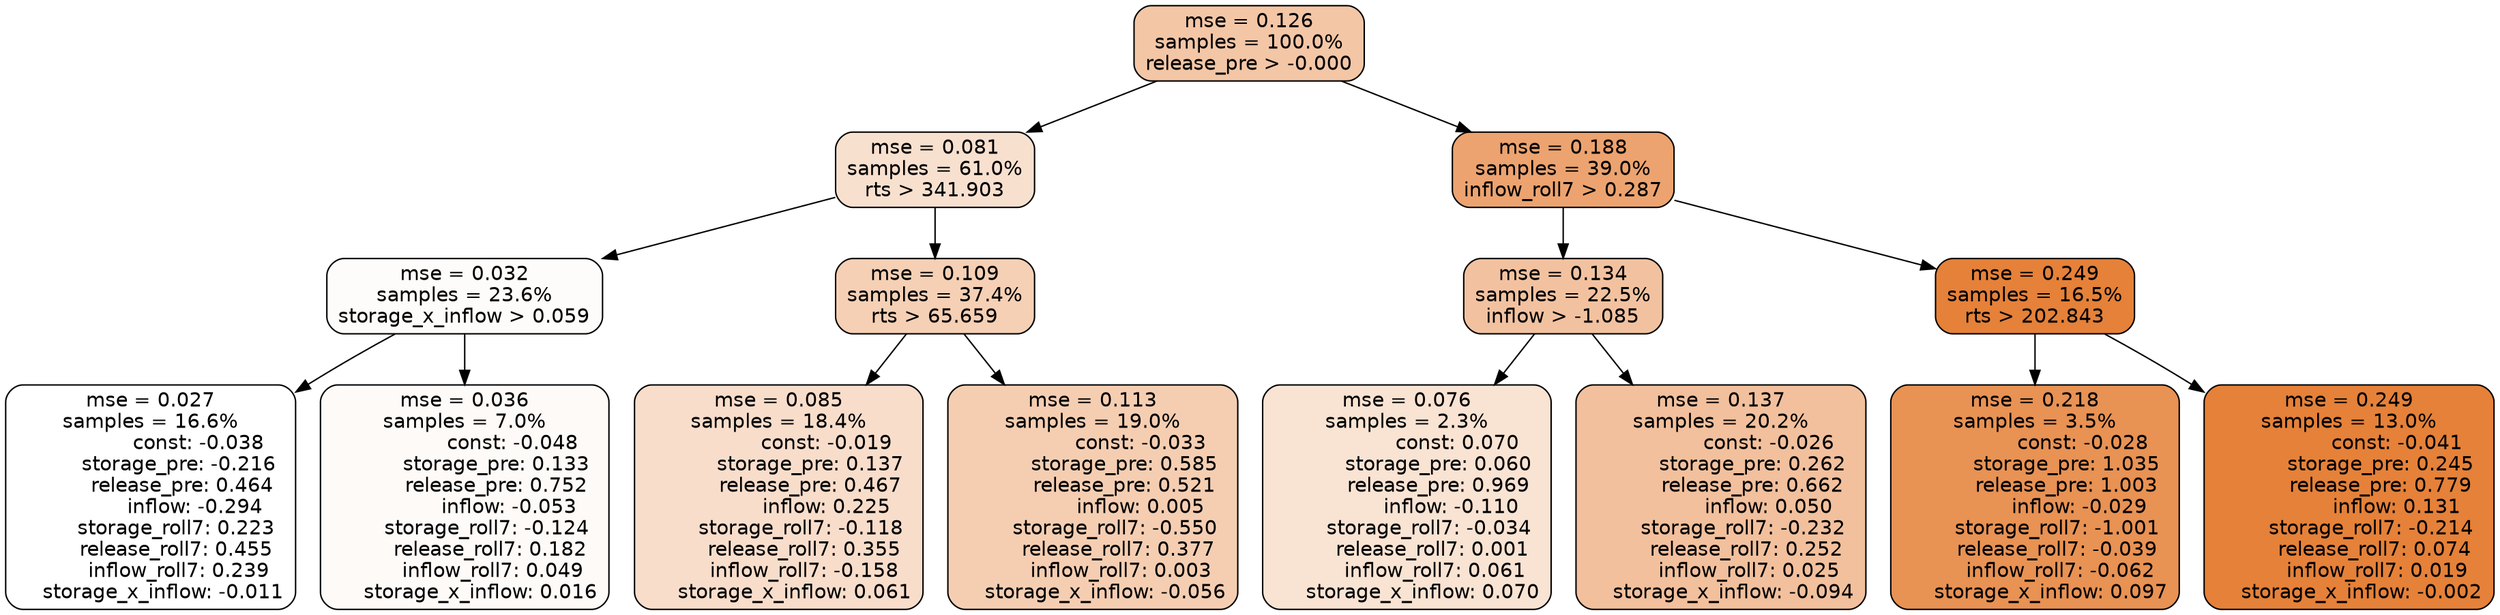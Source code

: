 digraph tree {
node [shape=rectangle, style="filled, rounded", color="black", fontname=helvetica] ;
edge [fontname=helvetica] ;
	"0" [label="mse = 0.126
samples = 100.0%
release_pre > -0.000", fillcolor="#f3c6a6"]
	"1" [label="mse = 0.081
samples = 61.0%
rts > 341.903", fillcolor="#f8e0cf"]
	"8" [label="mse = 0.188
samples = 39.0%
inflow_roll7 > 0.287", fillcolor="#eca36f"]
	"5" [label="mse = 0.032
samples = 23.6%
storage_x_inflow > 0.059", fillcolor="#fefcfa"]
	"2" [label="mse = 0.109
samples = 37.4%
rts > 65.659", fillcolor="#f5d0b5"]
	"9" [label="mse = 0.134
samples = 22.5%
inflow > -1.085", fillcolor="#f2c2a0"]
	"12" [label="mse = 0.249
samples = 16.5%
rts > 202.843", fillcolor="#e58139"]
	"6" [label="mse = 0.027
samples = 16.6%
               const: -0.038
         storage_pre: -0.216
          release_pre: 0.464
              inflow: -0.294
        storage_roll7: 0.223
        release_roll7: 0.455
         inflow_roll7: 0.239
    storage_x_inflow: -0.011", fillcolor="#ffffff"]
	"7" [label="mse = 0.036
samples = 7.0%
               const: -0.048
          storage_pre: 0.133
          release_pre: 0.752
              inflow: -0.053
       storage_roll7: -0.124
        release_roll7: 0.182
         inflow_roll7: 0.049
     storage_x_inflow: 0.016", fillcolor="#fefaf7"]
	"3" [label="mse = 0.085
samples = 18.4%
               const: -0.019
          storage_pre: 0.137
          release_pre: 0.467
               inflow: 0.225
       storage_roll7: -0.118
        release_roll7: 0.355
        inflow_roll7: -0.158
     storage_x_inflow: 0.061", fillcolor="#f8ddcb"]
	"4" [label="mse = 0.113
samples = 19.0%
               const: -0.033
          storage_pre: 0.585
          release_pre: 0.521
               inflow: 0.005
       storage_roll7: -0.550
        release_roll7: 0.377
         inflow_roll7: 0.003
    storage_x_inflow: -0.056", fillcolor="#f5ceb2"]
	"10" [label="mse = 0.076
samples = 2.3%
                const: 0.070
          storage_pre: 0.060
          release_pre: 0.969
              inflow: -0.110
       storage_roll7: -0.034
        release_roll7: 0.001
         inflow_roll7: 0.061
     storage_x_inflow: 0.070", fillcolor="#f9e3d3"]
	"11" [label="mse = 0.137
samples = 20.2%
               const: -0.026
          storage_pre: 0.262
          release_pre: 0.662
               inflow: 0.050
       storage_roll7: -0.232
        release_roll7: 0.252
         inflow_roll7: 0.025
    storage_x_inflow: -0.094", fillcolor="#f2c09d"]
	"14" [label="mse = 0.218
samples = 3.5%
               const: -0.028
          storage_pre: 1.035
          release_pre: 1.003
              inflow: -0.029
       storage_roll7: -1.001
       release_roll7: -0.039
        inflow_roll7: -0.062
     storage_x_inflow: 0.097", fillcolor="#e89254"]
	"13" [label="mse = 0.249
samples = 13.0%
               const: -0.041
          storage_pre: 0.245
          release_pre: 0.779
               inflow: 0.131
       storage_roll7: -0.214
        release_roll7: 0.074
         inflow_roll7: 0.019
    storage_x_inflow: -0.002", fillcolor="#e58139"]

	"0" -> "1"
	"0" -> "8"
	"1" -> "2"
	"1" -> "5"
	"8" -> "9"
	"8" -> "12"
	"5" -> "6"
	"5" -> "7"
	"2" -> "3"
	"2" -> "4"
	"9" -> "10"
	"9" -> "11"
	"12" -> "13"
	"12" -> "14"
}
